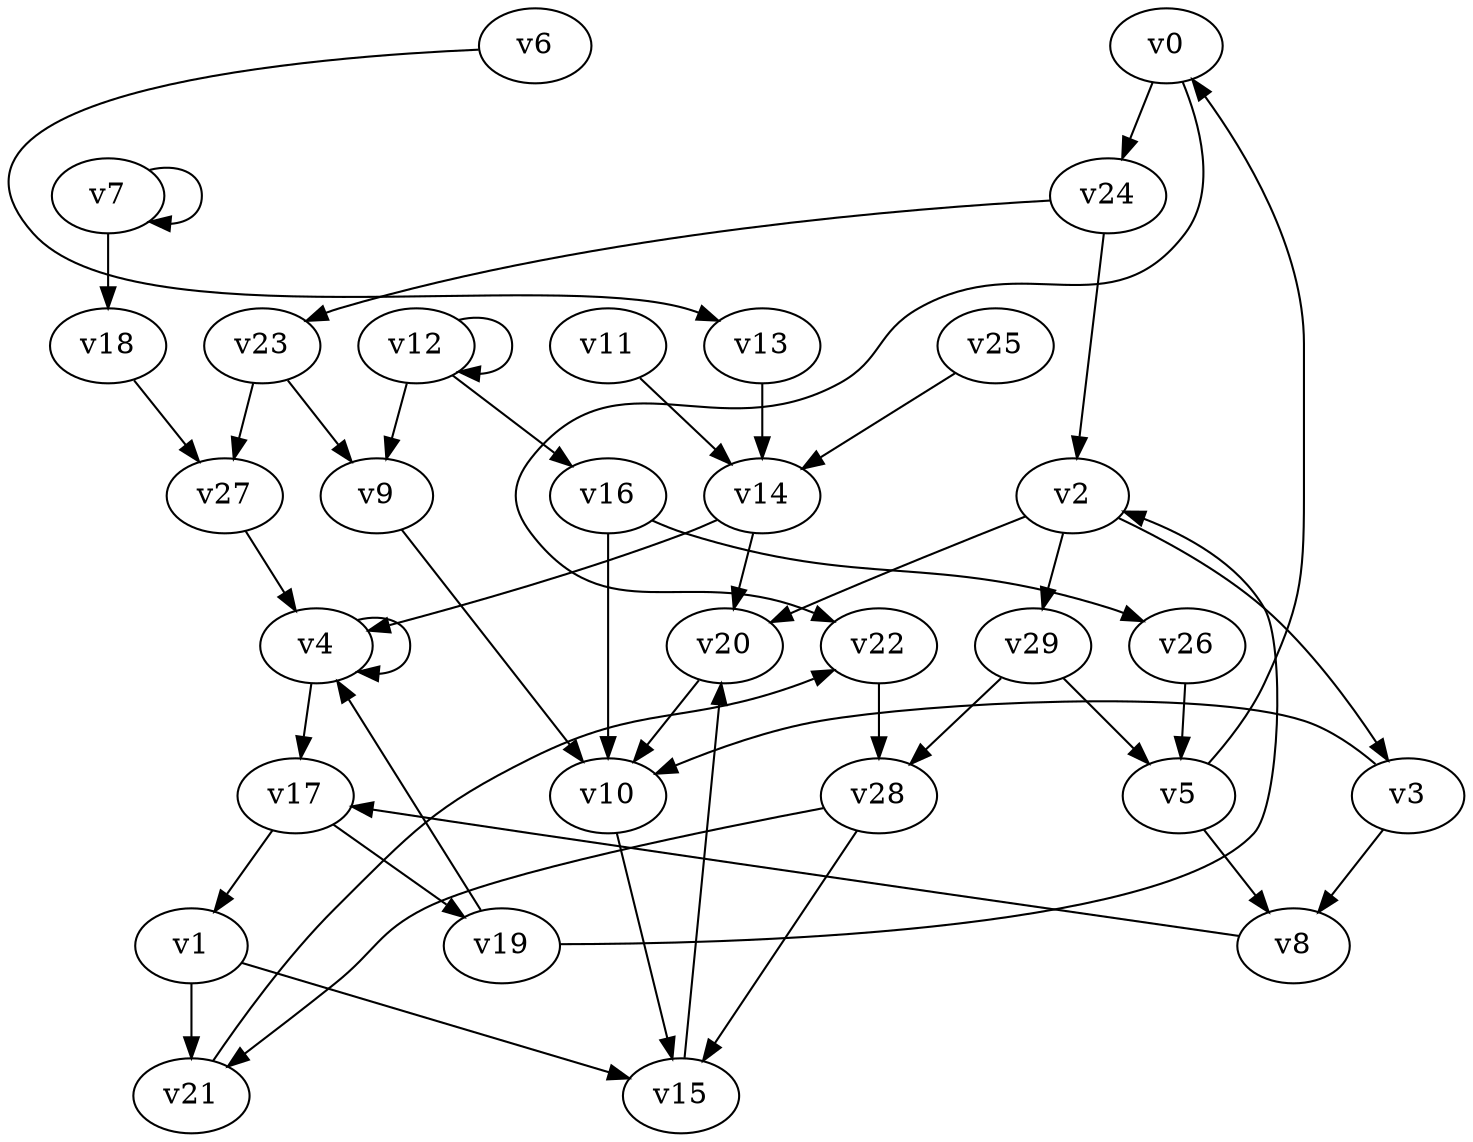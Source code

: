 // Benchmark game 31 - 30 vertices
// time_bound: 11
// targets: v6
digraph G {
    v0 [name="v0", player=1];
    v1 [name="v1", player=1];
    v2 [name="v2", player=1];
    v3 [name="v3", player=1];
    v4 [name="v4", player=1];
    v5 [name="v5", player=1];
    v6 [name="v6", player=0, target=1];
    v7 [name="v7", player=0];
    v8 [name="v8", player=0];
    v9 [name="v9", player=0];
    v10 [name="v10", player=1];
    v11 [name="v11", player=0];
    v12 [name="v12", player=1];
    v13 [name="v13", player=1];
    v14 [name="v14", player=0];
    v15 [name="v15", player=0];
    v16 [name="v16", player=0];
    v17 [name="v17", player=1];
    v18 [name="v18", player=0];
    v19 [name="v19", player=0];
    v20 [name="v20", player=1];
    v21 [name="v21", player=1];
    v22 [name="v22", player=0];
    v23 [name="v23", player=1];
    v24 [name="v24", player=1];
    v25 [name="v25", player=1];
    v26 [name="v26", player=1];
    v27 [name="v27", player=0];
    v28 [name="v28", player=1];
    v29 [name="v29", player=0];

    v0 -> v22 [constraint="t >= 3"];
    v1 -> v15;
    v2 -> v3;
    v3 -> v10 [constraint="t < 13"];
    v4 -> v17;
    v5 -> v8;
    v6 -> v13 [constraint="t mod 3 == 2"];
    v7 -> v18;
    v8 -> v17 [constraint="t < 10"];
    v9 -> v10;
    v10 -> v15;
    v11 -> v14;
    v12 -> v12;
    v13 -> v14;
    v14 -> v4;
    v15 -> v20;
    v16 -> v10;
    v17 -> v19;
    v18 -> v27;
    v19 -> v2 [constraint="t >= 3"];
    v20 -> v10;
    v21 -> v22 [constraint="t mod 5 == 2"];
    v22 -> v28;
    v23 -> v27;
    v24 -> v23;
    v25 -> v14;
    v26 -> v5;
    v27 -> v4;
    v28 -> v21 [constraint="t mod 2 == 0"];
    v29 -> v5;
    v2 -> v29;
    v28 -> v15;
    v17 -> v1;
    v0 -> v24;
    v12 -> v16;
    v24 -> v2;
    v3 -> v8;
    v19 -> v4;
    v2 -> v20;
    v29 -> v28;
    v12 -> v9;
    v7 -> v7;
    v23 -> v9;
    v14 -> v20;
    v4 -> v4;
    v16 -> v26;
    v5 -> v0;
    v1 -> v21;
}
